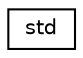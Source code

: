 digraph "Graphical Class Hierarchy"
{
 // LATEX_PDF_SIZE
  edge [fontname="Helvetica",fontsize="10",labelfontname="Helvetica",labelfontsize="10"];
  node [fontname="Helvetica",fontsize="10",shape=record];
  rankdir="LR";
  Node0 [label="std",height=0.2,width=0.4,color="black", fillcolor="white", style="filled",URL="$structstd.html",tooltip=" "];
}
